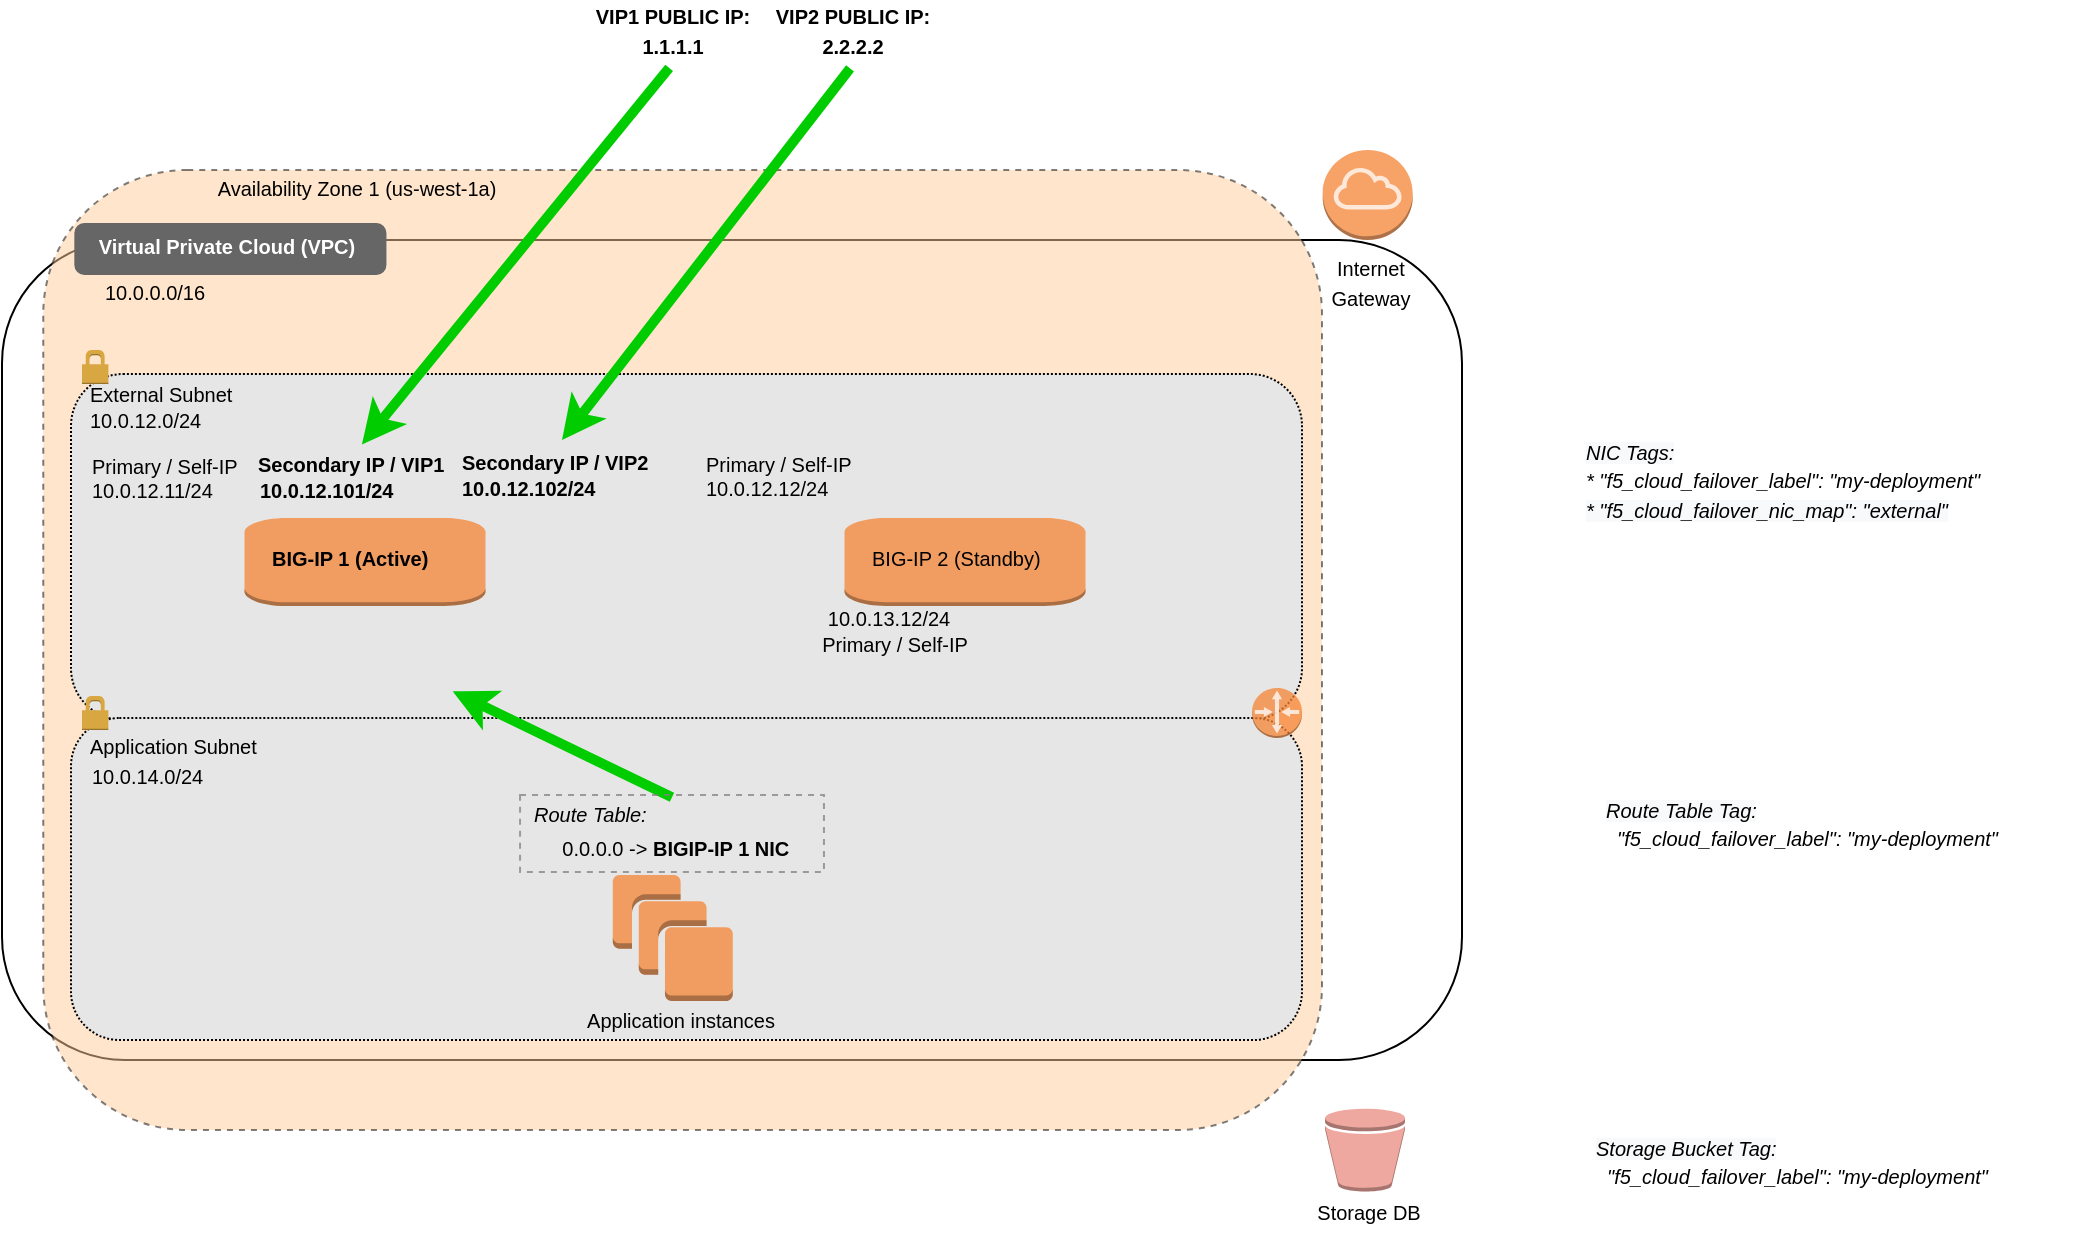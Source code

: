 <mxfile version="13.6.2" type="device"><diagram id="hrUrZuJ2duOs5Gn9yQjz" name="Page-1"><mxGraphModel dx="1106" dy="839" grid="1" gridSize="10" guides="1" tooltips="1" connect="1" arrows="1" fold="1" page="1" pageScale="1" pageWidth="1100" pageHeight="850" math="0" shadow="0"><root><mxCell id="0"/><mxCell id="1" parent="0"/><mxCell id="efg4bKFMH5ipVIIAR_OZ-1" value="" style="rounded=1;whiteSpace=wrap;html=1;" parent="1" vertex="1"><mxGeometry x="40" y="120" width="730" height="410" as="geometry"/></mxCell><mxCell id="efg4bKFMH5ipVIIAR_OZ-4" value="" style="rounded=1;whiteSpace=wrap;html=1;dashed=1;fillColor=#FFCC99;opacity=50;" parent="1" vertex="1"><mxGeometry x="60.63" y="85" width="639.37" height="480" as="geometry"/></mxCell><mxCell id="efg4bKFMH5ipVIIAR_OZ-6" value="" style="rounded=1;whiteSpace=wrap;html=1;dashed=1;dashPattern=1 1;fillColor=#E6E6E6;arcSize=15;" parent="1" vertex="1"><mxGeometry x="74.5" y="187" width="615.5" height="173" as="geometry"/></mxCell><mxCell id="efg4bKFMH5ipVIIAR_OZ-14" value="" style="rounded=1;whiteSpace=wrap;html=1;dashed=1;dashPattern=1 1;fillColor=#E6E6E6;" parent="1" vertex="1"><mxGeometry x="74.5" y="359" width="615.5" height="161" as="geometry"/></mxCell><mxCell id="efg4bKFMH5ipVIIAR_OZ-29" value="&lt;font style=&quot;font-size: 10px&quot;&gt;Availability Zone 1 (us-west-1a)&lt;/font&gt;" style="text;html=1;align=center;verticalAlign=middle;resizable=0;points=[];autosize=1;" parent="1" vertex="1"><mxGeometry x="141.954" y="83.999" width="150" height="20" as="geometry"/></mxCell><mxCell id="efg4bKFMH5ipVIIAR_OZ-37" value="&lt;font style=&quot;font-size: 10px&quot;&gt;External Subnet&lt;/font&gt;" style="text;html=1;align=left;verticalAlign=middle;resizable=0;points=[];autosize=1;" parent="1" vertex="1"><mxGeometry x="82.004" y="186.999" width="90" height="20" as="geometry"/></mxCell><mxCell id="efg4bKFMH5ipVIIAR_OZ-38" value="&lt;font style=&quot;font-size: 10px&quot;&gt;10.0.12.0/24&lt;/font&gt;" style="text;html=1;align=left;verticalAlign=middle;resizable=0;points=[];autosize=1;" parent="1" vertex="1"><mxGeometry x="82.004" y="199.999" width="70" height="20" as="geometry"/></mxCell><mxCell id="efg4bKFMH5ipVIIAR_OZ-41" value="&lt;font style=&quot;font-size: 10px&quot;&gt;Application Subnet&lt;/font&gt;" style="text;html=1;align=left;verticalAlign=middle;resizable=0;points=[];autosize=1;" parent="1" vertex="1"><mxGeometry x="82.004" y="362.999" width="100" height="20" as="geometry"/></mxCell><mxCell id="efg4bKFMH5ipVIIAR_OZ-42" value="&lt;font style=&quot;font-size: 10px&quot;&gt;10.0.14.0/24&lt;/font&gt;" style="text;html=1;align=left;verticalAlign=middle;resizable=0;points=[];autosize=1;" parent="1" vertex="1"><mxGeometry x="83.054" y="378.499" width="70" height="20" as="geometry"/></mxCell><mxCell id="efg4bKFMH5ipVIIAR_OZ-44" value="&lt;font style=&quot;font-size: 10px&quot;&gt;10.0.0.0/16&lt;/font&gt;" style="text;html=1;align=center;verticalAlign=middle;resizable=0;points=[];autosize=1;" parent="1" vertex="1"><mxGeometry x="81.004" y="135.999" width="70" height="20" as="geometry"/></mxCell><mxCell id="efg4bKFMH5ipVIIAR_OZ-88" value="&lt;font style=&quot;font-size: 10px&quot;&gt;Internet&lt;br&gt;Gateway&lt;/font&gt;" style="text;html=1;align=center;verticalAlign=middle;resizable=0;points=[];autosize=1;" parent="1" vertex="1"><mxGeometry x="699.004" y="125.999" width="50" height="30" as="geometry"/></mxCell><mxCell id="efg4bKFMH5ipVIIAR_OZ-96" value="" style="endArrow=classic;html=1;strokeColor=#00CC00;strokeWidth=5;exitX=1.008;exitY=0.058;exitDx=0;exitDy=0;entryX=0.446;entryY=1.105;entryDx=0;entryDy=0;entryPerimeter=0;exitPerimeter=0;" parent="1" source="efg4bKFMH5ipVIIAR_OZ-104" edge="1"><mxGeometry width="50" height="50" relative="1" as="geometry"><mxPoint x="346.384" y="262.479" as="sourcePoint"/><mxPoint x="265.334" y="345.649" as="targetPoint"/></mxGeometry></mxCell><mxCell id="efg4bKFMH5ipVIIAR_OZ-103" value="" style="rounded=0;whiteSpace=wrap;html=1;dashed=1;fillColor=none;opacity=75;strokeColor=#808080;" parent="1" vertex="1"><mxGeometry x="299.03" y="397.5" width="151.95" height="38.5" as="geometry"/></mxCell><mxCell id="efg4bKFMH5ipVIIAR_OZ-157" value="" style="outlineConnect=0;dashed=0;verticalLabelPosition=bottom;verticalAlign=top;align=center;html=1;shape=mxgraph.aws3.internet_gateway;fillColor=#F58536;dashPattern=1 1;strokeColor=#FF0000;strokeWidth=3;fontColor=#000000;opacity=75;" parent="1" vertex="1"><mxGeometry x="700.34" y="75" width="45" height="45" as="geometry"/></mxCell><mxCell id="efg4bKFMH5ipVIIAR_OZ-165" value="" style="outlineConnect=0;dashed=0;verticalLabelPosition=bottom;verticalAlign=top;align=center;html=1;shape=mxgraph.aws3.router;fillColor=#F58536;dashPattern=1 1;strokeColor=#FF0000;strokeWidth=3;fontColor=#000000;opacity=75;" parent="1" vertex="1"><mxGeometry x="665" y="344" width="25" height="25" as="geometry"/></mxCell><mxCell id="efg4bKFMH5ipVIIAR_OZ-169" value="" style="outlineConnect=0;dashed=0;verticalLabelPosition=bottom;verticalAlign=top;align=center;html=1;shape=mxgraph.aws3.instance;fillColor=#F58534;dashPattern=1 1;strokeColor=#FF0000;strokeWidth=3;fontColor=#000000;opacity=75;gradientColor=none;" parent="1" vertex="1"><mxGeometry x="161.26" y="259" width="120.5" height="44" as="geometry"/></mxCell><mxCell id="efg4bKFMH5ipVIIAR_OZ-170" value="&lt;font style=&quot;font-size: 10px&quot;&gt;&lt;b&gt;BIG-IP 1 (Active)&lt;/b&gt;&lt;/font&gt;" style="text;html=1;align=left;verticalAlign=middle;resizable=0;points=[];autosize=1;" parent="1" vertex="1"><mxGeometry x="172.764" y="268.999" width="90" height="20" as="geometry"/></mxCell><mxCell id="efg4bKFMH5ipVIIAR_OZ-171" value="" style="outlineConnect=0;dashed=0;verticalLabelPosition=bottom;verticalAlign=top;align=center;html=1;shape=mxgraph.aws3.instances;fillColor=#F58534;dashPattern=1 1;strokeColor=#FF0000;strokeWidth=3;fontColor=#000000;opacity=75;" parent="1" vertex="1"><mxGeometry x="345.4" y="437.5" width="60" height="63" as="geometry"/></mxCell><mxCell id="efg4bKFMH5ipVIIAR_OZ-172" value="&lt;font style=&quot;font-size: 10px&quot;&gt;Application instances&lt;/font&gt;" style="text;html=1;align=center;verticalAlign=middle;resizable=0;points=[];autosize=1;" parent="1" vertex="1"><mxGeometry x="324.404" y="499.999" width="110" height="20" as="geometry"/></mxCell><mxCell id="efg4bKFMH5ipVIIAR_OZ-193" value="" style="rounded=1;whiteSpace=wrap;html=1;strokeWidth=3;fontColor=#000000;align=left;fillColor=#666666;strokeColor=#666666;" parent="1" vertex="1"><mxGeometry x="77.67" y="113" width="153.05" height="23" as="geometry"/></mxCell><mxCell id="efg4bKFMH5ipVIIAR_OZ-195" value="&lt;font style=&quot;font-size: 10px&quot;&gt;&lt;span&gt;&lt;b&gt;Virtual Private Cloud (VPC)&lt;/b&gt;&lt;/span&gt;&lt;/font&gt;" style="text;html=1;align=center;verticalAlign=middle;resizable=0;points=[];autosize=1;fontStyle=0;fontColor=#FFFFFF;" parent="1" vertex="1"><mxGeometry x="82.004" y="112.999" width="140" height="20" as="geometry"/></mxCell><mxCell id="ZyVirnshYmv-T8etv02f-1" value="" style="dashed=0;html=1;shape=mxgraph.aws3.permissions;fillColor=#D9A741;dashed=0;strokeColor=#666666;strokeWidth=3;fontColor=#FFFFFF;align=left;" parent="1" vertex="1"><mxGeometry x="80.0" y="175" width="13.2" height="17" as="geometry"/></mxCell><mxCell id="ZyVirnshYmv-T8etv02f-3" value="" style="dashed=0;html=1;shape=mxgraph.aws3.permissions;fillColor=#D9A741;dashed=0;strokeColor=#666666;strokeWidth=3;fontColor=#FFFFFF;align=left;" parent="1" vertex="1"><mxGeometry x="80" y="348" width="13.2" height="17" as="geometry"/></mxCell><mxCell id="efg4bKFMH5ipVIIAR_OZ-94" value="&lt;font style=&quot;font-size: 10px&quot;&gt;&amp;nbsp; 0.0.0.0&lt;/font&gt;&lt;font style=&quot;font-size: 10px&quot;&gt; -&amp;gt; &lt;b&gt;BIGIP-IP 1 NIC&amp;nbsp;&lt;/b&gt;&lt;/font&gt;" style="text;html=1;align=center;verticalAlign=middle;resizable=0;points=[];autosize=1;" parent="1" vertex="1"><mxGeometry x="304.874" y="413.999" width="140" height="20" as="geometry"/></mxCell><mxCell id="efg4bKFMH5ipVIIAR_OZ-104" value="&lt;font style=&quot;font-size: 10px&quot;&gt;&lt;i&gt;Route Table:&lt;/i&gt;&lt;/font&gt;" style="text;html=1;align=left;verticalAlign=middle;resizable=0;points=[];autosize=1;" parent="1" vertex="1"><mxGeometry x="304.424" y="397.499" width="70" height="20" as="geometry"/></mxCell><mxCell id="yoABx-35BRIv0o9AAoPa-1" value="&lt;font style=&quot;font-size: 10px&quot;&gt;&lt;i style=&quot;color: rgb(0 , 0 , 0) ; font-family: &amp;#34;helvetica&amp;#34; ; font-weight: 400 ; letter-spacing: normal ; text-align: center ; text-indent: 0px ; text-transform: none ; word-spacing: 0px ; background-color: rgb(248 , 249 , 250)&quot;&gt;NIC Tags: &lt;br&gt;&lt;/i&gt;&lt;i style=&quot;font-family: &amp;#34;helvetica&amp;#34; ; text-align: center&quot;&gt;* &quot;f5_cloud_failover_label&quot;: &quot;my-deployment&quot;&lt;br&gt;&lt;/i&gt;&lt;i style=&quot;color: rgb(0 , 0 , 0) ; font-family: &amp;#34;helvetica&amp;#34; ; font-weight: 400 ; letter-spacing: normal ; text-align: center ; text-indent: 0px ; text-transform: none ; word-spacing: 0px ; background-color: rgb(248 , 249 , 250)&quot;&gt;* &quot;f5_cloud_failover_nic_map&quot;: &quot;external&quot;&lt;/i&gt;&lt;/font&gt;" style="text;whiteSpace=wrap;html=1;fontColor=#000000;" parent="1" vertex="1"><mxGeometry x="830" y="212" width="250" height="53" as="geometry"/></mxCell><mxCell id="yoABx-35BRIv0o9AAoPa-2" value="&lt;font style=&quot;font-size: 10px&quot;&gt;&lt;i&gt;&lt;span style=&quot;color: rgb(0 , 0 , 0) ; font-family: &amp;#34;helvetica&amp;#34; ; font-weight: 400 ; letter-spacing: normal ; text-align: center ; text-indent: 0px ; text-transform: none ; word-spacing: 0px ; background-color: rgb(248 , 249 , 250)&quot;&gt;Route Table Tag: &lt;br&gt;&lt;/span&gt;&lt;span style=&quot;font-family: &amp;#34;helvetica&amp;#34; ; text-align: center&quot;&gt;&amp;nbsp; &quot;f5_cloud_failover_label&quot;: &quot;my-deployment&quot;&lt;/span&gt;&lt;/i&gt;&lt;/font&gt;" style="text;whiteSpace=wrap;html=1;fontColor=#000000;" parent="1" vertex="1"><mxGeometry x="840" y="391.25" width="214.41" height="34" as="geometry"/></mxCell><mxCell id="yoABx-35BRIv0o9AAoPa-3" value="&lt;font style=&quot;font-size: 10px&quot;&gt;&lt;i&gt;&lt;span style=&quot;color: rgb(0 , 0 , 0) ; font-family: &amp;#34;helvetica&amp;#34; ; font-weight: 400 ; letter-spacing: normal ; text-align: center ; text-indent: 0px ; text-transform: none ; word-spacing: 0px ; background-color: rgb(248 , 249 , 250)&quot;&gt;Storage Bucket Tag: &lt;br&gt;&lt;/span&gt;&lt;span style=&quot;font-family: &amp;#34;helvetica&amp;#34; ; text-align: center&quot;&gt;&amp;nbsp; &quot;f5_cloud_failover_label&quot;: &quot;my-deployment&quot;&lt;/span&gt;&lt;/i&gt;&lt;/font&gt;" style="text;whiteSpace=wrap;html=1;fontColor=#000000;" parent="1" vertex="1"><mxGeometry x="834.5" y="560" width="214.41" height="34" as="geometry"/></mxCell><mxCell id="yoABx-35BRIv0o9AAoPa-4" value="" style="shape=image;html=1;verticalAlign=top;verticalLabelPosition=bottom;labelBackgroundColor=#ffffff;imageAspect=0;aspect=fixed;image=https://cdn1.iconfinder.com/data/icons/ios-11-glyphs/30/price_tag-128.png;dashed=1;dashPattern=1 1;strokeColor=#FF0000;strokeWidth=3;fillColor=#E6E6E6;fontColor=#000000;opacity=50;align=left;" parent="1" vertex="1"><mxGeometry x="800" y="243" width="30" height="30" as="geometry"/></mxCell><mxCell id="yoABx-35BRIv0o9AAoPa-5" value="" style="shape=image;html=1;verticalAlign=top;verticalLabelPosition=bottom;labelBackgroundColor=#ffffff;imageAspect=0;aspect=fixed;image=https://cdn1.iconfinder.com/data/icons/ios-11-glyphs/30/price_tag-128.png;dashed=1;dashPattern=1 1;strokeColor=#FF0000;strokeWidth=3;fillColor=#E6E6E6;fontColor=#000000;opacity=50;align=left;gradientColor=none;" parent="1" vertex="1"><mxGeometry x="800" y="228.5" width="30" height="30" as="geometry"/></mxCell><mxCell id="yoABx-35BRIv0o9AAoPa-6" value="" style="shape=image;html=1;verticalAlign=top;verticalLabelPosition=bottom;labelBackgroundColor=#ffffff;imageAspect=0;aspect=fixed;image=https://cdn1.iconfinder.com/data/icons/ios-11-glyphs/30/price_tag-128.png;dashed=1;dashPattern=1 1;strokeColor=#FF0000;strokeWidth=3;fillColor=#E6E6E6;fontColor=#000000;opacity=50;align=left;" parent="1" vertex="1"><mxGeometry x="810" y="408.5" width="30" height="30" as="geometry"/></mxCell><mxCell id="yoABx-35BRIv0o9AAoPa-7" value="" style="shape=image;html=1;verticalAlign=top;verticalLabelPosition=bottom;labelBackgroundColor=#ffffff;imageAspect=0;aspect=fixed;image=https://cdn1.iconfinder.com/data/icons/ios-11-glyphs/30/price_tag-128.png;dashed=1;dashPattern=1 1;strokeColor=#FF0000;strokeWidth=3;fillColor=#E6E6E6;fontColor=#000000;opacity=50;align=left;" parent="1" vertex="1"><mxGeometry x="804.5" y="570" width="30" height="30" as="geometry"/></mxCell><mxCell id="yoABx-35BRIv0o9AAoPa-22" value="" style="outlineConnect=0;dashed=0;verticalLabelPosition=bottom;verticalAlign=top;align=center;html=1;shape=mxgraph.aws3.instance;fillColor=#F58534;dashPattern=1 1;strokeColor=#FF0000;strokeWidth=3;fontColor=#000000;opacity=75;gradientColor=none;" parent="1" vertex="1"><mxGeometry x="461.26" y="259" width="120.5" height="44" as="geometry"/></mxCell><mxCell id="yoABx-35BRIv0o9AAoPa-23" value="&lt;font style=&quot;font-size: 10px&quot;&gt;&lt;span&gt;BIG-IP 2 (Standby)&lt;/span&gt;&lt;/font&gt;" style="text;html=1;align=left;verticalAlign=middle;resizable=0;points=[];autosize=1;fontStyle=0" parent="1" vertex="1"><mxGeometry x="472.764" y="268.999" width="100" height="20" as="geometry"/></mxCell><mxCell id="yoABx-35BRIv0o9AAoPa-27" value="&lt;font style=&quot;font-size: 10px&quot;&gt;10.0.12.11/24&lt;/font&gt;" style="text;html=1;align=left;verticalAlign=middle;resizable=0;points=[];autosize=1;" parent="1" vertex="1"><mxGeometry x="83.054" y="234.999" width="80" height="20" as="geometry"/></mxCell><mxCell id="yoABx-35BRIv0o9AAoPa-28" value="&lt;font style=&quot;font-size: 10px&quot;&gt;Primary / Self-IP&lt;/font&gt;" style="text;html=1;align=left;verticalAlign=middle;resizable=0;points=[];autosize=1;" parent="1" vertex="1"><mxGeometry x="83.054" y="222.999" width="90" height="20" as="geometry"/></mxCell><mxCell id="yoABx-35BRIv0o9AAoPa-29" value="&lt;font style=&quot;font-size: 10px&quot;&gt;&lt;span&gt;10.0.12.101/24&lt;/span&gt;&lt;/font&gt;" style="text;html=1;align=left;verticalAlign=middle;resizable=0;points=[];autosize=1;fontStyle=1" parent="1" vertex="1"><mxGeometry x="166.724" y="234.999" width="80" height="20" as="geometry"/></mxCell><mxCell id="yoABx-35BRIv0o9AAoPa-30" value="&lt;font style=&quot;font-size: 10px&quot;&gt;&lt;span&gt;Secondary IP / VIP1&lt;/span&gt;&lt;/font&gt;" style="text;html=1;align=left;verticalAlign=middle;resizable=0;points=[];autosize=1;fontStyle=1" parent="1" vertex="1"><mxGeometry x="165.724" y="221.999" width="110" height="20" as="geometry"/></mxCell><mxCell id="yoABx-35BRIv0o9AAoPa-31" value="&lt;font style=&quot;font-size: 10px&quot;&gt;&lt;b&gt;VIP1 PUBLIC IP:&lt;br&gt;1.1.1.1&lt;/b&gt;&lt;br&gt;&lt;/font&gt;" style="text;html=1;align=center;verticalAlign=middle;resizable=0;points=[];autosize=1;" parent="1" vertex="1"><mxGeometry x="330.004" width="90" height="30" as="geometry"/></mxCell><mxCell id="yoABx-35BRIv0o9AAoPa-32" value="" style="endArrow=classic;html=1;entryX=0.493;entryY=0.01;entryDx=0;entryDy=0;entryPerimeter=0;exitX=0.484;exitY=1.13;exitDx=0;exitDy=0;exitPerimeter=0;strokeColor=#00CC00;strokeWidth=5;gradientColor=none;" parent="1" source="yoABx-35BRIv0o9AAoPa-31" target="yoABx-35BRIv0o9AAoPa-30" edge="1"><mxGeometry width="50" height="50" relative="1" as="geometry"><mxPoint x="430" y="50" as="sourcePoint"/><mxPoint x="480" as="targetPoint"/></mxGeometry></mxCell><mxCell id="yoABx-35BRIv0o9AAoPa-33" value="&lt;font style=&quot;font-size: 10px&quot;&gt;&lt;span&gt;10.0.12.102/24&lt;/span&gt;&lt;/font&gt;" style="text;html=1;align=left;verticalAlign=middle;resizable=0;points=[];autosize=1;fontStyle=1" parent="1" vertex="1"><mxGeometry x="267.724" y="233.999" width="80" height="20" as="geometry"/></mxCell><mxCell id="yoABx-35BRIv0o9AAoPa-34" value="&lt;font style=&quot;font-size: 10px&quot;&gt;&lt;span&gt;Secondary IP / VIP2&lt;/span&gt;&lt;/font&gt;" style="text;html=1;align=left;verticalAlign=middle;resizable=0;points=[];autosize=1;fontStyle=1" parent="1" vertex="1"><mxGeometry x="267.724" y="220.999" width="110" height="20" as="geometry"/></mxCell><mxCell id="91NwgtRq-eiDRDOdWfjr-1" value="&lt;font style=&quot;font-size: 10px&quot;&gt;10.0.12.12/24&lt;/font&gt;" style="text;html=1;align=left;verticalAlign=middle;resizable=0;points=[];autosize=1;" parent="1" vertex="1"><mxGeometry x="390.004" y="233.999" width="80" height="20" as="geometry"/></mxCell><mxCell id="91NwgtRq-eiDRDOdWfjr-2" value="&lt;font style=&quot;font-size: 10px&quot;&gt;Primary / Self-IP&lt;/font&gt;" style="text;html=1;align=left;verticalAlign=middle;resizable=0;points=[];autosize=1;" parent="1" vertex="1"><mxGeometry x="390.004" y="221.999" width="90" height="20" as="geometry"/></mxCell><mxCell id="91NwgtRq-eiDRDOdWfjr-10" value="&lt;font style=&quot;font-size: 10px&quot;&gt;10.0.13.12/24&lt;/font&gt;" style="text;html=1;align=center;verticalAlign=middle;resizable=0;points=[];autosize=1;" parent="1" vertex="1"><mxGeometry x="442.504" y="298.999" width="80" height="20" as="geometry"/></mxCell><mxCell id="91NwgtRq-eiDRDOdWfjr-11" value="&lt;font style=&quot;font-size: 10px&quot;&gt;Primary / Self-IP&lt;/font&gt;" style="text;html=1;align=center;verticalAlign=middle;resizable=0;points=[];autosize=1;" parent="1" vertex="1"><mxGeometry x="440.504" y="312.499" width="90" height="20" as="geometry"/></mxCell><mxCell id="2fGyqbVM6zwhwI8izx7y-1" value="" style="outlineConnect=0;dashed=0;verticalLabelPosition=bottom;verticalAlign=top;align=center;html=1;shape=mxgraph.aws3.bucket;fillColor=#E05243;dashPattern=1 1;strokeColor=#FF0000;strokeWidth=3;fontColor=#000000;opacity=50;" parent="1" vertex="1"><mxGeometry x="701.51" y="554.25" width="40" height="41.5" as="geometry"/></mxCell><mxCell id="2fGyqbVM6zwhwI8izx7y-2" value="&lt;font style=&quot;font-size: 10px&quot;&gt;Storage DB&lt;/font&gt;" style="text;html=1;align=center;verticalAlign=middle;resizable=0;points=[];autosize=1;" parent="1" vertex="1"><mxGeometry x="687.844" y="595.749" width="70" height="20" as="geometry"/></mxCell><mxCell id="cNzuPvXXg5vikVK4HkP7-1" value="&lt;font style=&quot;font-size: 10px&quot;&gt;&lt;b&gt;VIP2 PUBLIC IP:&lt;br&gt;2.2.2.2&lt;/b&gt;&lt;br&gt;&lt;/font&gt;" style="text;html=1;align=center;verticalAlign=middle;resizable=0;points=[];autosize=1;" vertex="1" parent="1"><mxGeometry x="420.004" width="90" height="30" as="geometry"/></mxCell><mxCell id="cNzuPvXXg5vikVK4HkP7-2" value="" style="endArrow=classic;html=1;exitX=0.489;exitY=1.14;exitDx=0;exitDy=0;exitPerimeter=0;strokeColor=#00CC00;strokeWidth=5;" edge="1" parent="1" source="cNzuPvXXg5vikVK4HkP7-1"><mxGeometry width="50" height="50" relative="1" as="geometry"><mxPoint x="446.004" y="43.979" as="sourcePoint"/><mxPoint x="320" y="220" as="targetPoint"/></mxGeometry></mxCell></root></mxGraphModel></diagram></mxfile>